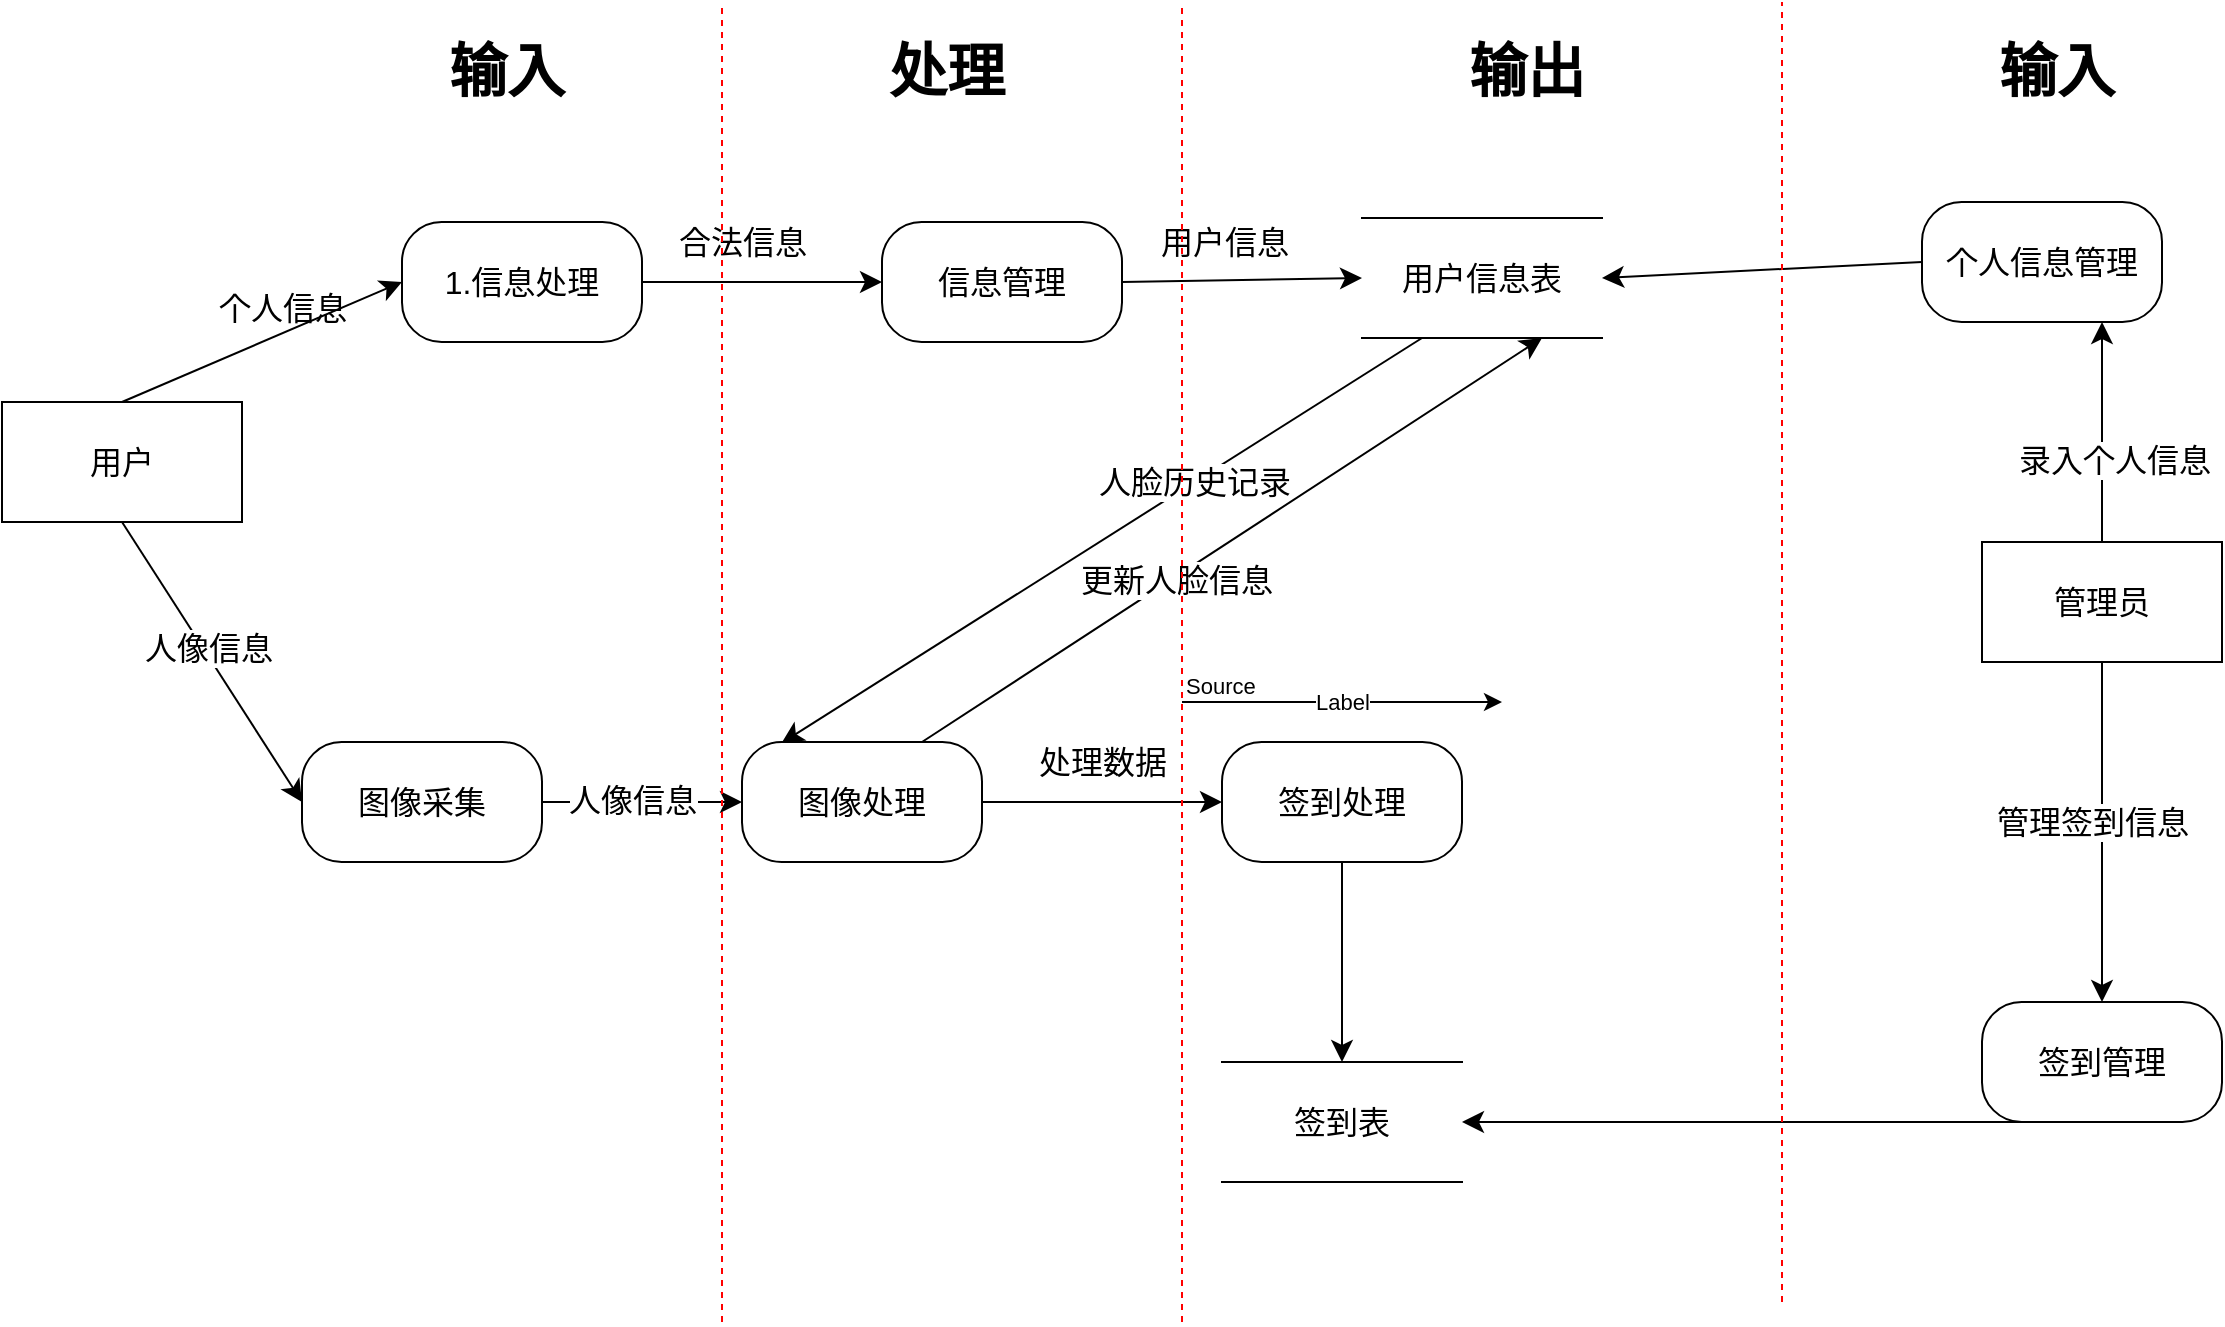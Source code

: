 <mxfile version="24.1.0" type="device">
  <diagram name="第 1 页" id="REAQ-yv0cRqFSGJcmG2Q">
    <mxGraphModel dx="2327" dy="2056" grid="1" gridSize="10" guides="1" tooltips="1" connect="1" arrows="1" fold="1" page="1" pageScale="1" pageWidth="827" pageHeight="1169" math="0" shadow="0">
      <root>
        <mxCell id="0" />
        <mxCell id="1" parent="0" />
        <mxCell id="G0YlaG4Pfh-gdhV9O5Ob-1" style="edgeStyle=none;curved=1;rounded=0;orthogonalLoop=1;jettySize=auto;html=1;exitX=0.5;exitY=0;exitDx=0;exitDy=0;entryX=0;entryY=0.5;entryDx=0;entryDy=0;fontSize=12;startSize=8;endSize=8;" edge="1" parent="1" source="G0YlaG4Pfh-gdhV9O5Ob-4" target="G0YlaG4Pfh-gdhV9O5Ob-26">
          <mxGeometry relative="1" as="geometry" />
        </mxCell>
        <mxCell id="G0YlaG4Pfh-gdhV9O5Ob-2" style="edgeStyle=none;curved=1;rounded=0;orthogonalLoop=1;jettySize=auto;html=1;exitX=0.5;exitY=1;exitDx=0;exitDy=0;entryX=0;entryY=0.5;entryDx=0;entryDy=0;fontSize=12;startSize=8;endSize=8;" edge="1" parent="1" source="G0YlaG4Pfh-gdhV9O5Ob-4" target="G0YlaG4Pfh-gdhV9O5Ob-18">
          <mxGeometry relative="1" as="geometry" />
        </mxCell>
        <mxCell id="G0YlaG4Pfh-gdhV9O5Ob-3" value="人像信息" style="edgeLabel;html=1;align=center;verticalAlign=middle;resizable=0;points=[];fontSize=16;" vertex="1" connectable="0" parent="G0YlaG4Pfh-gdhV9O5Ob-2">
          <mxGeometry x="-0.094" y="2" relative="1" as="geometry">
            <mxPoint as="offset" />
          </mxGeometry>
        </mxCell>
        <mxCell id="G0YlaG4Pfh-gdhV9O5Ob-4" value="用户" style="rounded=0;whiteSpace=wrap;html=1;fontSize=16;" vertex="1" parent="1">
          <mxGeometry x="-340" y="-220" width="120" height="60" as="geometry" />
        </mxCell>
        <mxCell id="G0YlaG4Pfh-gdhV9O5Ob-5" style="edgeStyle=none;curved=1;rounded=0;orthogonalLoop=1;jettySize=auto;html=1;exitX=0.5;exitY=1;exitDx=0;exitDy=0;entryX=0.5;entryY=0;entryDx=0;entryDy=0;fontSize=12;startSize=8;endSize=8;" edge="1" parent="1" source="G0YlaG4Pfh-gdhV9O5Ob-9" target="G0YlaG4Pfh-gdhV9O5Ob-34">
          <mxGeometry relative="1" as="geometry" />
        </mxCell>
        <mxCell id="G0YlaG4Pfh-gdhV9O5Ob-6" value="管理签到信息" style="edgeLabel;html=1;align=center;verticalAlign=middle;resizable=0;points=[];fontSize=16;" vertex="1" connectable="0" parent="G0YlaG4Pfh-gdhV9O5Ob-5">
          <mxGeometry x="-0.259" y="-4" relative="1" as="geometry">
            <mxPoint x="-1" y="17" as="offset" />
          </mxGeometry>
        </mxCell>
        <mxCell id="G0YlaG4Pfh-gdhV9O5Ob-7" style="edgeStyle=none;curved=1;rounded=0;orthogonalLoop=1;jettySize=auto;html=1;exitX=0.5;exitY=0;exitDx=0;exitDy=0;entryX=0.75;entryY=1;entryDx=0;entryDy=0;fontSize=12;startSize=8;endSize=8;" edge="1" parent="1" source="G0YlaG4Pfh-gdhV9O5Ob-9" target="G0YlaG4Pfh-gdhV9O5Ob-32">
          <mxGeometry relative="1" as="geometry" />
        </mxCell>
        <mxCell id="G0YlaG4Pfh-gdhV9O5Ob-8" value="录入个人信息" style="edgeLabel;html=1;align=center;verticalAlign=middle;resizable=0;points=[];fontSize=16;" vertex="1" connectable="0" parent="G0YlaG4Pfh-gdhV9O5Ob-7">
          <mxGeometry x="-0.268" y="-6" relative="1" as="geometry">
            <mxPoint y="-1" as="offset" />
          </mxGeometry>
        </mxCell>
        <mxCell id="G0YlaG4Pfh-gdhV9O5Ob-9" value="管理员" style="rounded=0;whiteSpace=wrap;html=1;fontSize=16;" vertex="1" parent="1">
          <mxGeometry x="650" y="-150" width="120" height="60" as="geometry" />
        </mxCell>
        <mxCell id="G0YlaG4Pfh-gdhV9O5Ob-10" style="edgeStyle=none;curved=1;rounded=0;orthogonalLoop=1;jettySize=auto;html=1;exitX=1;exitY=0.5;exitDx=0;exitDy=0;entryX=0;entryY=0.5;entryDx=0;entryDy=0;fontSize=12;startSize=8;endSize=8;" edge="1" parent="1" source="G0YlaG4Pfh-gdhV9O5Ob-14" target="G0YlaG4Pfh-gdhV9O5Ob-15">
          <mxGeometry relative="1" as="geometry" />
        </mxCell>
        <mxCell id="G0YlaG4Pfh-gdhV9O5Ob-11" value="用户信息" style="edgeLabel;html=1;align=center;verticalAlign=middle;resizable=0;points=[];fontSize=16;" vertex="1" connectable="0" parent="G0YlaG4Pfh-gdhV9O5Ob-10">
          <mxGeometry x="-0.171" relative="1" as="geometry">
            <mxPoint x="1" y="-19" as="offset" />
          </mxGeometry>
        </mxCell>
        <mxCell id="G0YlaG4Pfh-gdhV9O5Ob-12" style="edgeStyle=none;curved=1;rounded=0;orthogonalLoop=1;jettySize=auto;html=1;exitX=0.25;exitY=1;exitDx=0;exitDy=0;entryX=0.165;entryY=0.009;entryDx=0;entryDy=0;fontSize=12;startSize=8;endSize=8;entryPerimeter=0;" edge="1" parent="1" source="G0YlaG4Pfh-gdhV9O5Ob-15" target="G0YlaG4Pfh-gdhV9O5Ob-23">
          <mxGeometry relative="1" as="geometry" />
        </mxCell>
        <mxCell id="G0YlaG4Pfh-gdhV9O5Ob-13" value="人脸历史记录" style="edgeLabel;html=1;align=center;verticalAlign=middle;resizable=0;points=[];fontSize=16;" vertex="1" connectable="0" parent="G0YlaG4Pfh-gdhV9O5Ob-12">
          <mxGeometry x="-0.288" y="-1" relative="1" as="geometry">
            <mxPoint as="offset" />
          </mxGeometry>
        </mxCell>
        <mxCell id="G0YlaG4Pfh-gdhV9O5Ob-14" value="信息管理" style="rounded=1;whiteSpace=wrap;html=1;fontSize=16;arcSize=33;" vertex="1" parent="1">
          <mxGeometry x="100" y="-310" width="120" height="60" as="geometry" />
        </mxCell>
        <mxCell id="G0YlaG4Pfh-gdhV9O5Ob-15" value="用户信息表" style="shape=partialRectangle;whiteSpace=wrap;html=1;left=0;right=0;fillColor=none;fontSize=16;" vertex="1" parent="1">
          <mxGeometry x="340" y="-312" width="120" height="60" as="geometry" />
        </mxCell>
        <mxCell id="G0YlaG4Pfh-gdhV9O5Ob-16" style="edgeStyle=none;curved=1;rounded=0;orthogonalLoop=1;jettySize=auto;html=1;exitX=1;exitY=0.5;exitDx=0;exitDy=0;entryX=0;entryY=0.5;entryDx=0;entryDy=0;fontSize=12;startSize=8;endSize=8;" edge="1" parent="1" source="G0YlaG4Pfh-gdhV9O5Ob-18" target="G0YlaG4Pfh-gdhV9O5Ob-23">
          <mxGeometry relative="1" as="geometry" />
        </mxCell>
        <mxCell id="G0YlaG4Pfh-gdhV9O5Ob-17" value="人像信息" style="edgeLabel;html=1;align=center;verticalAlign=middle;resizable=0;points=[];fontSize=16;" vertex="1" connectable="0" parent="G0YlaG4Pfh-gdhV9O5Ob-16">
          <mxGeometry x="-0.112" y="1" relative="1" as="geometry">
            <mxPoint as="offset" />
          </mxGeometry>
        </mxCell>
        <mxCell id="G0YlaG4Pfh-gdhV9O5Ob-18" value="图像采集" style="rounded=1;whiteSpace=wrap;html=1;fontSize=16;arcSize=33;" vertex="1" parent="1">
          <mxGeometry x="-190" y="-50" width="120" height="60" as="geometry" />
        </mxCell>
        <mxCell id="G0YlaG4Pfh-gdhV9O5Ob-19" style="edgeStyle=none;curved=1;rounded=0;orthogonalLoop=1;jettySize=auto;html=1;exitX=1;exitY=0.5;exitDx=0;exitDy=0;entryX=0;entryY=0.5;entryDx=0;entryDy=0;fontSize=12;startSize=8;endSize=8;" edge="1" parent="1" source="G0YlaG4Pfh-gdhV9O5Ob-23" target="G0YlaG4Pfh-gdhV9O5Ob-29">
          <mxGeometry relative="1" as="geometry" />
        </mxCell>
        <mxCell id="G0YlaG4Pfh-gdhV9O5Ob-20" value="处理数据" style="edgeLabel;html=1;align=center;verticalAlign=middle;resizable=0;points=[];fontSize=16;" vertex="1" connectable="0" parent="G0YlaG4Pfh-gdhV9O5Ob-19">
          <mxGeometry x="-0.414" y="-1" relative="1" as="geometry">
            <mxPoint x="25" y="-21" as="offset" />
          </mxGeometry>
        </mxCell>
        <mxCell id="G0YlaG4Pfh-gdhV9O5Ob-21" style="edgeStyle=none;curved=1;rounded=0;orthogonalLoop=1;jettySize=auto;html=1;exitX=0.75;exitY=0;exitDx=0;exitDy=0;entryX=0.75;entryY=1;entryDx=0;entryDy=0;fontSize=12;startSize=8;endSize=8;" edge="1" parent="1" source="G0YlaG4Pfh-gdhV9O5Ob-23" target="G0YlaG4Pfh-gdhV9O5Ob-15">
          <mxGeometry relative="1" as="geometry" />
        </mxCell>
        <mxCell id="G0YlaG4Pfh-gdhV9O5Ob-22" value="更新人脸信息" style="edgeLabel;html=1;align=center;verticalAlign=middle;resizable=0;points=[];fontSize=16;" vertex="1" connectable="0" parent="G0YlaG4Pfh-gdhV9O5Ob-21">
          <mxGeometry x="-0.185" y="-1" relative="1" as="geometry">
            <mxPoint as="offset" />
          </mxGeometry>
        </mxCell>
        <mxCell id="G0YlaG4Pfh-gdhV9O5Ob-23" value="图像处理" style="rounded=1;whiteSpace=wrap;html=1;fontSize=16;arcSize=33;" vertex="1" parent="1">
          <mxGeometry x="30" y="-50" width="120" height="60" as="geometry" />
        </mxCell>
        <mxCell id="G0YlaG4Pfh-gdhV9O5Ob-24" style="edgeStyle=none;curved=1;rounded=0;orthogonalLoop=1;jettySize=auto;html=1;exitX=1;exitY=0.5;exitDx=0;exitDy=0;fontSize=12;startSize=8;endSize=8;" edge="1" parent="1" source="G0YlaG4Pfh-gdhV9O5Ob-26" target="G0YlaG4Pfh-gdhV9O5Ob-14">
          <mxGeometry relative="1" as="geometry" />
        </mxCell>
        <mxCell id="G0YlaG4Pfh-gdhV9O5Ob-25" value="合法信息" style="edgeLabel;html=1;align=center;verticalAlign=middle;resizable=0;points=[];fontSize=16;" vertex="1" connectable="0" parent="G0YlaG4Pfh-gdhV9O5Ob-24">
          <mxGeometry x="-0.391" y="6" relative="1" as="geometry">
            <mxPoint x="13" y="-14" as="offset" />
          </mxGeometry>
        </mxCell>
        <mxCell id="G0YlaG4Pfh-gdhV9O5Ob-26" value="1.信息处理" style="rounded=1;whiteSpace=wrap;html=1;fontSize=16;arcSize=33;" vertex="1" parent="1">
          <mxGeometry x="-140" y="-310" width="120" height="60" as="geometry" />
        </mxCell>
        <mxCell id="G0YlaG4Pfh-gdhV9O5Ob-27" value="个人信息" style="text;html=1;align=center;verticalAlign=middle;resizable=0;points=[];autosize=1;strokeColor=none;fillColor=none;fontSize=16;" vertex="1" parent="1">
          <mxGeometry x="-245" y="-282" width="90" height="30" as="geometry" />
        </mxCell>
        <mxCell id="G0YlaG4Pfh-gdhV9O5Ob-28" style="edgeStyle=none;curved=1;rounded=0;orthogonalLoop=1;jettySize=auto;html=1;exitX=0.5;exitY=1;exitDx=0;exitDy=0;entryX=0.5;entryY=0;entryDx=0;entryDy=0;fontSize=12;startSize=8;endSize=8;" edge="1" parent="1" source="G0YlaG4Pfh-gdhV9O5Ob-29" target="G0YlaG4Pfh-gdhV9O5Ob-30">
          <mxGeometry relative="1" as="geometry" />
        </mxCell>
        <mxCell id="G0YlaG4Pfh-gdhV9O5Ob-29" value="签到处理" style="rounded=1;whiteSpace=wrap;html=1;fontSize=16;arcSize=33;" vertex="1" parent="1">
          <mxGeometry x="270" y="-50" width="120" height="60" as="geometry" />
        </mxCell>
        <mxCell id="G0YlaG4Pfh-gdhV9O5Ob-30" value="签到表" style="shape=partialRectangle;whiteSpace=wrap;html=1;left=0;right=0;fillColor=none;fontSize=16;" vertex="1" parent="1">
          <mxGeometry x="270" y="110" width="120" height="60" as="geometry" />
        </mxCell>
        <mxCell id="G0YlaG4Pfh-gdhV9O5Ob-31" style="edgeStyle=none;curved=1;rounded=0;orthogonalLoop=1;jettySize=auto;html=1;exitX=0;exitY=0.5;exitDx=0;exitDy=0;entryX=1;entryY=0.5;entryDx=0;entryDy=0;fontSize=12;startSize=8;endSize=8;" edge="1" parent="1" source="G0YlaG4Pfh-gdhV9O5Ob-32" target="G0YlaG4Pfh-gdhV9O5Ob-15">
          <mxGeometry relative="1" as="geometry" />
        </mxCell>
        <mxCell id="G0YlaG4Pfh-gdhV9O5Ob-32" value="个人信息管理" style="rounded=1;whiteSpace=wrap;html=1;fontSize=16;arcSize=33;" vertex="1" parent="1">
          <mxGeometry x="620" y="-320" width="120" height="60" as="geometry" />
        </mxCell>
        <mxCell id="G0YlaG4Pfh-gdhV9O5Ob-33" style="edgeStyle=none;curved=1;rounded=0;orthogonalLoop=1;jettySize=auto;html=1;exitX=0.25;exitY=1;exitDx=0;exitDy=0;entryX=1;entryY=0.5;entryDx=0;entryDy=0;fontSize=12;startSize=8;endSize=8;" edge="1" parent="1" source="G0YlaG4Pfh-gdhV9O5Ob-34" target="G0YlaG4Pfh-gdhV9O5Ob-30">
          <mxGeometry relative="1" as="geometry" />
        </mxCell>
        <mxCell id="G0YlaG4Pfh-gdhV9O5Ob-34" value="签到管理" style="rounded=1;whiteSpace=wrap;html=1;fontSize=16;arcSize=33;" vertex="1" parent="1">
          <mxGeometry x="650" y="80" width="120" height="60" as="geometry" />
        </mxCell>
        <mxCell id="G0YlaG4Pfh-gdhV9O5Ob-36" value="" style="endArrow=none;dashed=1;html=1;rounded=0;strokeColor=#FF0000;" edge="1" parent="1">
          <mxGeometry width="50" height="50" relative="1" as="geometry">
            <mxPoint x="550" y="230" as="sourcePoint" />
            <mxPoint x="550" y="-420" as="targetPoint" />
          </mxGeometry>
        </mxCell>
        <mxCell id="G0YlaG4Pfh-gdhV9O5Ob-37" value="" style="endArrow=none;dashed=1;html=100;rounded=0;strokeColor=#FF0000;arcSize=200;fillOpacity=100;strokeOpacity=100;perimeterSpacing=7;" edge="1" parent="1">
          <mxGeometry width="50" height="50" relative="1" as="geometry">
            <mxPoint x="20" y="240" as="sourcePoint" />
            <mxPoint x="20" y="-420" as="targetPoint" />
          </mxGeometry>
        </mxCell>
        <mxCell id="G0YlaG4Pfh-gdhV9O5Ob-38" value="" style="endArrow=none;dashed=1;html=1;rounded=0;strokeColor=#FF0000;jumpSize=23;endSize=20;targetPerimeterSpacing=11;sourcePerimeterSpacing=15;fillColor=#f8cecc;" edge="1" parent="1">
          <mxGeometry width="50" height="50" relative="1" as="geometry">
            <mxPoint x="250" y="240" as="sourcePoint" />
            <mxPoint x="250" y="-420" as="targetPoint" />
          </mxGeometry>
        </mxCell>
        <mxCell id="G0YlaG4Pfh-gdhV9O5Ob-39" value="" style="endArrow=classic;html=1;rounded=0;" edge="1" parent="1">
          <mxGeometry relative="1" as="geometry">
            <mxPoint x="250" y="-70" as="sourcePoint" />
            <mxPoint x="410" y="-70" as="targetPoint" />
          </mxGeometry>
        </mxCell>
        <mxCell id="G0YlaG4Pfh-gdhV9O5Ob-40" value="Label" style="edgeLabel;resizable=0;html=1;;align=center;verticalAlign=middle;" connectable="0" vertex="1" parent="G0YlaG4Pfh-gdhV9O5Ob-39">
          <mxGeometry relative="1" as="geometry" />
        </mxCell>
        <mxCell id="G0YlaG4Pfh-gdhV9O5Ob-41" value="Source" style="edgeLabel;resizable=0;html=1;;align=left;verticalAlign=bottom;" connectable="0" vertex="1" parent="G0YlaG4Pfh-gdhV9O5Ob-39">
          <mxGeometry x="-1" relative="1" as="geometry" />
        </mxCell>
        <mxCell id="G0YlaG4Pfh-gdhV9O5Ob-44" value="&lt;b&gt;&lt;font style=&quot;font-size: 29px;&quot;&gt;输入&lt;/font&gt;&lt;/b&gt;" style="text;html=1;align=center;verticalAlign=middle;whiteSpace=wrap;rounded=0;" vertex="1" parent="1">
          <mxGeometry x="-170" y="-400" width="165" height="30" as="geometry" />
        </mxCell>
        <mxCell id="G0YlaG4Pfh-gdhV9O5Ob-45" value="&lt;b&gt;&lt;font style=&quot;font-size: 29px;&quot;&gt;输入&lt;/font&gt;&lt;/b&gt;" style="text;html=1;align=center;verticalAlign=middle;whiteSpace=wrap;rounded=0;" vertex="1" parent="1">
          <mxGeometry x="605" y="-400" width="165" height="30" as="geometry" />
        </mxCell>
        <mxCell id="G0YlaG4Pfh-gdhV9O5Ob-46" value="&lt;span style=&quot;font-size: 29px;&quot;&gt;&lt;b&gt;输出&lt;/b&gt;&lt;/span&gt;" style="text;html=1;align=center;verticalAlign=middle;whiteSpace=wrap;rounded=0;" vertex="1" parent="1">
          <mxGeometry x="340" y="-400" width="165" height="30" as="geometry" />
        </mxCell>
        <mxCell id="G0YlaG4Pfh-gdhV9O5Ob-47" value="&lt;span style=&quot;font-size: 29px;&quot;&gt;&lt;b&gt;处理&lt;/b&gt;&lt;/span&gt;" style="text;html=1;align=center;verticalAlign=middle;whiteSpace=wrap;rounded=0;" vertex="1" parent="1">
          <mxGeometry x="50" y="-400" width="165" height="30" as="geometry" />
        </mxCell>
      </root>
    </mxGraphModel>
  </diagram>
</mxfile>
